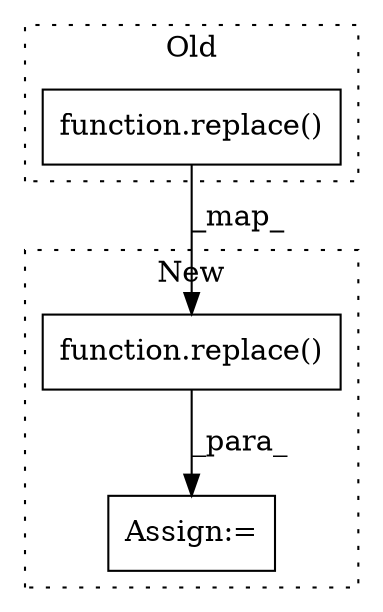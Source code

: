 digraph G {
subgraph cluster0 {
1 [label="function.replace()" a="75" s="2275,2297" l="8,19" shape="box"];
label = "Old";
style="dotted";
}
subgraph cluster1 {
2 [label="function.replace()" a="75" s="3987,4009" l="8,19" shape="box"];
3 [label="Assign:=" a="68" s="3984" l="3" shape="box"];
label = "New";
style="dotted";
}
1 -> 2 [label="_map_"];
2 -> 3 [label="_para_"];
}
